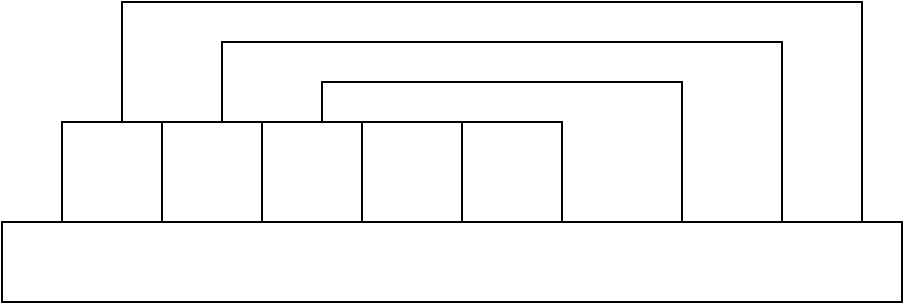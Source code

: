 <mxfile version="15.4.0" type="github">
  <diagram id="qoBwuX_KRWsHxQH0upW-" name="Page-1">
    <mxGraphModel dx="716" dy="399" grid="1" gridSize="10" guides="1" tooltips="1" connect="1" arrows="1" fold="1" page="1" pageScale="1" pageWidth="850" pageHeight="1100" math="0" shadow="0">
      <root>
        <mxCell id="0" />
        <mxCell id="1" parent="0" />
        <mxCell id="cGqSHI6FsU9cF26Kj_ui-8" value="" style="rounded=0;whiteSpace=wrap;html=1;" vertex="1" parent="1">
          <mxGeometry x="220" y="130" width="370" height="110" as="geometry" />
        </mxCell>
        <mxCell id="cGqSHI6FsU9cF26Kj_ui-13" value="" style="rounded=0;whiteSpace=wrap;html=1;" vertex="1" parent="1">
          <mxGeometry x="270" y="150" width="280" height="115" as="geometry" />
        </mxCell>
        <mxCell id="cGqSHI6FsU9cF26Kj_ui-14" value="" style="rounded=0;whiteSpace=wrap;html=1;" vertex="1" parent="1">
          <mxGeometry x="320" y="170" width="180" height="110" as="geometry" />
        </mxCell>
        <mxCell id="cGqSHI6FsU9cF26Kj_ui-1" value="" style="rounded=0;whiteSpace=wrap;html=1;" vertex="1" parent="1">
          <mxGeometry x="190" y="190" width="50" height="50" as="geometry" />
        </mxCell>
        <mxCell id="cGqSHI6FsU9cF26Kj_ui-7" value="" style="rounded=0;whiteSpace=wrap;html=1;" vertex="1" parent="1">
          <mxGeometry x="160" y="240" width="450" height="40" as="geometry" />
        </mxCell>
        <mxCell id="cGqSHI6FsU9cF26Kj_ui-9" value="" style="rounded=0;whiteSpace=wrap;html=1;" vertex="1" parent="1">
          <mxGeometry x="240" y="190" width="50" height="50" as="geometry" />
        </mxCell>
        <mxCell id="cGqSHI6FsU9cF26Kj_ui-10" value="" style="rounded=0;whiteSpace=wrap;html=1;" vertex="1" parent="1">
          <mxGeometry x="290" y="190" width="50" height="50" as="geometry" />
        </mxCell>
        <mxCell id="cGqSHI6FsU9cF26Kj_ui-11" value="" style="rounded=0;whiteSpace=wrap;html=1;" vertex="1" parent="1">
          <mxGeometry x="340" y="190" width="50" height="50" as="geometry" />
        </mxCell>
        <mxCell id="cGqSHI6FsU9cF26Kj_ui-12" value="" style="rounded=0;whiteSpace=wrap;html=1;" vertex="1" parent="1">
          <mxGeometry x="390" y="190" width="50" height="50" as="geometry" />
        </mxCell>
      </root>
    </mxGraphModel>
  </diagram>
</mxfile>
